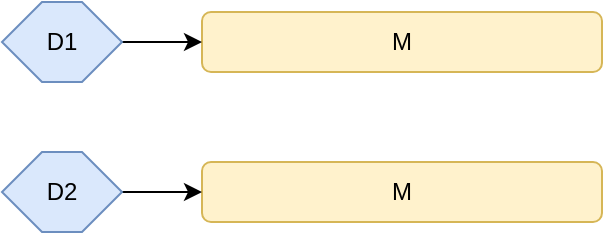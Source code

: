 <mxfile version="20.2.2" type="github">
  <diagram id="rKeW-D6Mr9I9j17QyvKW" name="第 1 页">
    <mxGraphModel dx="1038" dy="482" grid="1" gridSize="10" guides="1" tooltips="1" connect="1" arrows="1" fold="1" page="1" pageScale="1" pageWidth="2000" pageHeight="1169" math="0" shadow="0">
      <root>
        <mxCell id="0" />
        <mxCell id="1" parent="0" />
        <mxCell id="nXCL9NeS8Po50c6DBfZS-1" value="M" style="rounded=1;whiteSpace=wrap;html=1;fillColor=#fff2cc;strokeColor=#d6b656;" vertex="1" parent="1">
          <mxGeometry x="440" y="170" width="200" height="30" as="geometry" />
        </mxCell>
        <mxCell id="nXCL9NeS8Po50c6DBfZS-8" style="edgeStyle=orthogonalEdgeStyle;rounded=0;orthogonalLoop=1;jettySize=auto;html=1;exitX=1;exitY=0.5;exitDx=0;exitDy=0;entryX=0;entryY=0.5;entryDx=0;entryDy=0;" edge="1" parent="1" source="nXCL9NeS8Po50c6DBfZS-7" target="nXCL9NeS8Po50c6DBfZS-1">
          <mxGeometry relative="1" as="geometry" />
        </mxCell>
        <mxCell id="nXCL9NeS8Po50c6DBfZS-7" value="D1" style="shape=hexagon;perimeter=hexagonPerimeter2;whiteSpace=wrap;html=1;fixedSize=1;fillColor=#dae8fc;strokeColor=#6c8ebf;" vertex="1" parent="1">
          <mxGeometry x="340" y="165" width="60" height="40" as="geometry" />
        </mxCell>
        <mxCell id="nXCL9NeS8Po50c6DBfZS-18" value="M" style="rounded=1;whiteSpace=wrap;html=1;fillColor=#fff2cc;strokeColor=#d6b656;" vertex="1" parent="1">
          <mxGeometry x="440" y="245" width="200" height="30" as="geometry" />
        </mxCell>
        <mxCell id="nXCL9NeS8Po50c6DBfZS-19" style="edgeStyle=orthogonalEdgeStyle;rounded=0;orthogonalLoop=1;jettySize=auto;html=1;exitX=1;exitY=0.5;exitDx=0;exitDy=0;entryX=0;entryY=0.5;entryDx=0;entryDy=0;" edge="1" parent="1" source="nXCL9NeS8Po50c6DBfZS-20" target="nXCL9NeS8Po50c6DBfZS-18">
          <mxGeometry relative="1" as="geometry" />
        </mxCell>
        <mxCell id="nXCL9NeS8Po50c6DBfZS-20" value="D2" style="shape=hexagon;perimeter=hexagonPerimeter2;whiteSpace=wrap;html=1;fixedSize=1;fillColor=#dae8fc;strokeColor=#6c8ebf;" vertex="1" parent="1">
          <mxGeometry x="340" y="240" width="60" height="40" as="geometry" />
        </mxCell>
      </root>
    </mxGraphModel>
  </diagram>
</mxfile>
